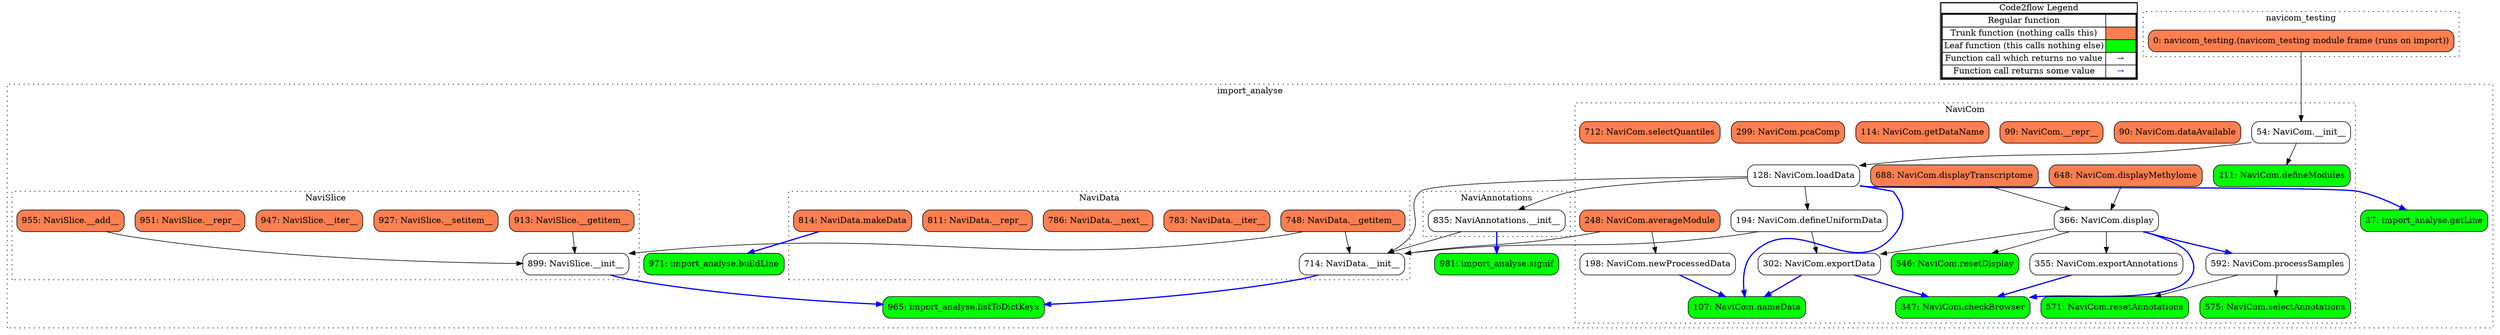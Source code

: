 digraph G {
concentrate = true;
			subgraph legend{
			rank = min;
			label = "legend";
			Legend [shape=none, margin=0, label = <
				<table cellspacing="0" cellpadding="0" border="1"><tr><td>Code2flow Legend</td></tr><tr><td>
				<table cellspacing="0">
				<tr><td>Regular function</td><td width="50px"></td></tr>
				<tr><td>Trunk function (nothing calls this)</td><td bgcolor='coral'></td></tr>
				<tr><td>Leaf function (this calls nothing else)</td><td bgcolor='green'></td></tr>
				<tr><td>Function call which returns no value</td><td>&#8594;</td></tr>
				<tr><td>Function call returns some value</td><td><font color='blue'>&#8594;</font></td></tr>
				</table></td></tr></table>
				>];}node1 [splines=ortho shape = "rect" style = "rounded,filled" fillcolor = "coral" label = "0: navicom_testing.(navicom_testing module frame (runs on import))" ];
node7 [splines=ortho shape = "rect" style = "rounded,filled" fillcolor = "green" label = "37: import_analyse.getLine" ];
node8 [splines=ortho shape = "rect" style = "rounded,filled" fillcolor = "green" label = "965: import_analyse.listToDictKeys" ];
node9 [splines=ortho shape = "rect" style = "rounded,filled" fillcolor = "green" label = "971: import_analyse.buildLine" ];
node11 [splines=ortho shape = "rect" style = "rounded,filled" fillcolor = "green" label = "981: import_analyse.signif" ];
node13 [splines=ortho shape = "rect" style = "rounded" label = "54: NaviCom.__init__" ];
node14 [splines=ortho shape = "rect" style = "rounded,filled" fillcolor = "coral" label = "90: NaviCom.dataAvailable" ];
node15 [splines=ortho shape = "rect" style = "rounded,filled" fillcolor = "coral" label = "99: NaviCom.__repr__" ];
node16 [splines=ortho shape = "rect" style = "rounded,filled" fillcolor = "green" label = "107: NaviCom.nameData" ];
node17 [splines=ortho shape = "rect" style = "rounded,filled" fillcolor = "coral" label = "114: NaviCom.getDataName" ];
node18 [splines=ortho shape = "rect" style = "rounded" label = "128: NaviCom.loadData" ];
node19 [splines=ortho shape = "rect" style = "rounded" label = "194: NaviCom.defineUniformData" ];
node20 [splines=ortho shape = "rect" style = "rounded" label = "198: NaviCom.newProcessedData" ];
node21 [splines=ortho shape = "rect" style = "rounded,filled" fillcolor = "green" label = "211: NaviCom.defineModules" ];
node22 [splines=ortho shape = "rect" style = "rounded,filled" fillcolor = "coral" label = "248: NaviCom.averageModule" ];
node23 [splines=ortho shape = "rect" style = "rounded,filled" fillcolor = "coral" label = "299: NaviCom.pcaComp" ];
node24 [splines=ortho shape = "rect" style = "rounded" label = "302: NaviCom.exportData" ];
node25 [splines=ortho shape = "rect" style = "rounded,filled" fillcolor = "green" label = "347: NaviCom.checkBrowser" ];
node26 [splines=ortho shape = "rect" style = "rounded" label = "355: NaviCom.exportAnnotations" ];
node27 [splines=ortho shape = "rect" style = "rounded" label = "366: NaviCom.display" ];
node28 [splines=ortho shape = "rect" style = "rounded,filled" fillcolor = "green" label = "546: NaviCom.resetDisplay" ];
node29 [splines=ortho shape = "rect" style = "rounded,filled" fillcolor = "green" label = "571: NaviCom.resetAnnotations" ];
node30 [splines=ortho shape = "rect" style = "rounded,filled" fillcolor = "green" label = "575: NaviCom.selectAnnotations" ];
node31 [splines=ortho shape = "rect" style = "rounded" label = "592: NaviCom.processSamples" ];
node32 [splines=ortho shape = "rect" style = "rounded,filled" fillcolor = "coral" label = "648: NaviCom.displayMethylome" ];
node33 [splines=ortho shape = "rect" style = "rounded,filled" fillcolor = "coral" label = "688: NaviCom.displayTranscriptome" ];
node34 [splines=ortho shape = "rect" style = "rounded,filled" fillcolor = "coral" label = "712: NaviCom.selectQuantiles" ];
node36 [splines=ortho shape = "rect" style = "rounded" label = "714: NaviData.__init__" ];
node37 [splines=ortho shape = "rect" style = "rounded,filled" fillcolor = "coral" label = "748: NaviData.__getitem__" ];
node38 [splines=ortho shape = "rect" style = "rounded,filled" fillcolor = "coral" label = "783: NaviData.__iter__" ];
node39 [splines=ortho shape = "rect" style = "rounded,filled" fillcolor = "coral" label = "786: NaviData.__next__" ];
node40 [splines=ortho shape = "rect" style = "rounded,filled" fillcolor = "coral" label = "811: NaviData.__repr__" ];
node41 [splines=ortho shape = "rect" style = "rounded,filled" fillcolor = "coral" label = "814: NaviData.makeData" ];
node43 [splines=ortho shape = "rect" style = "rounded" label = "835: NaviAnnotations.__init__" ];
node45 [splines=ortho shape = "rect" style = "rounded" label = "899: NaviSlice.__init__" ];
node46 [splines=ortho shape = "rect" style = "rounded,filled" fillcolor = "coral" label = "913: NaviSlice.__getitem__" ];
node47 [splines=ortho shape = "rect" style = "rounded,filled" fillcolor = "coral" label = "927: NaviSlice.__setitem__" ];
node48 [splines=ortho shape = "rect" style = "rounded,filled" fillcolor = "coral" label = "947: NaviSlice.__iter__" ];
node49 [splines=ortho shape = "rect" style = "rounded,filled" fillcolor = "coral" label = "951: NaviSlice.__repr__" ];
node50 [splines=ortho shape = "rect" style = "rounded,filled" fillcolor = "coral" label = "955: NaviSlice.__add__" ];
node1 -> node13;
node13 -> node18;
node13 -> node21;
node18 -> node7 [color="blue" penwidth="2"];
node18 -> node16 [color="blue" penwidth="2"];
node18 -> node19;
node18 -> node36;
node18 -> node43;
node19 -> node24;
node19 -> node36;
node20 -> node16 [color="blue" penwidth="2"];
node22 -> node20;
node22 -> node36;
node24 -> node16 [color="blue" penwidth="2"];
node24 -> node25 [color="blue" penwidth="2"];
node26 -> node25 [color="blue" penwidth="2"];
node27 -> node24;
node27 -> node25 [color="blue" penwidth="2"];
node27 -> node26;
node27 -> node28;
node27 -> node31 [color="blue" penwidth="2"];
node31 -> node29;
node31 -> node30;
node32 -> node27;
node33 -> node27;
node36 -> node8 [color="blue" penwidth="2"];
node37 -> node36;
node37 -> node45;
node41 -> node9 [color="blue" penwidth="2"];
node43 -> node11 [color="blue" penwidth="2"];
node43 -> node36;
node45 -> node8 [color="blue" penwidth="2"];
node46 -> node45;
node50 -> node45;
subgraph clusternavicom_testing0{
node1 ;
label="navicom_testing";
style=filled;
color=black;
graph[style=dotted];
};
subgraph clusternavicell_interaction2{
label="navicell_interaction";
style=filled;
color=black;
graph[style=dotted];
};
subgraph clusterimport_analyse6{
node7 node8 node9 node11 node13 node14 node15 node16 node17 node18 node19 node20 node21 node22 node23 node24 node25 node26 node27 node28 node29 node30 node31 node32 node33 node34 node36 node37 node38 node39 node40 node41 node43 node45 node46 node47 node48 node49 node50 ;
label="import_analyse";
style=filled;
color=black;
graph[style=dotted];
subgraph clusterNaviCom12{
node13 node14 node15 node16 node17 node18 node19 node20 node21 node22 node23 node24 node25 node26 node27 node28 node29 node30 node31 node32 node33 node34 ;
label="NaviCom";
style=filled;
color=black;
graph[style=dotted];
}subgraph clusterNaviData35{
node36 node37 node38 node39 node40 node41 ;
label="NaviData";
style=filled;
color=black;
graph[style=dotted];
}subgraph clusterNaviAnnotations42{
node43 ;
label="NaviAnnotations";
style=filled;
color=black;
graph[style=dotted];
}subgraph clusterNaviSlice44{
node45 node46 node47 node48 node49 node50 ;
label="NaviSlice";
style=filled;
color=black;
graph[style=dotted];
}};
}